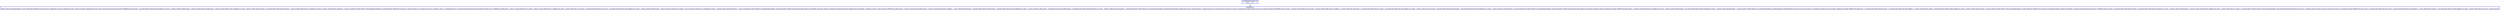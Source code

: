 digraph  g{
node [shape=rectangle, color=black, fontcolor=black, style=bold]
0 [label="LogSkolemFunctionCall
(\"{0}\", \"{1}\")" , color = blue] ; 
1 [label="LogSQLEval 
SELECT tab_645.primaryName, tab_647.character FROM person AS tab_650, casting AS tab_649, casting AS tab_651, title AS tab_648, casting AS tab_647, person AS tab_646, person AS tab_645 WHERE tab_645.nconst = tab_649.nconst AND tab_649.category IN ('actor', 'actress') AND tab_646.nconst = tab_647.nconst AND tab_648.tconst = tab_647.tconst AND tab_647.category IN ('actor', 'actress') AND tab_645.nconst = tab_646.nconst AND tab_650.nconst = tab_651.nconst AND tab_651.category IN ('actor', 'actress') AND tab_647.character = tab_651.character UNION SELECT tab_668.primaryName, tab_669.character FROM title AS tab_670, person AS tab_673, person AS tab_674, casting AS tab_671, casting AS tab_675, casting AS tab_669, person AS tab_668, title AS tab_672 WHERE tab_668.nconst = tab_671.nconst AND tab_672.tconst = tab_671.tconst AND tab_671.category IN ('actor', 'actress') AND tab_673.nconst = tab_669.nconst AND tab_670.tconst = tab_669.tconst AND tab_669.category IN ('actor', 'actress') AND tab_668.nconst = tab_673.nconst AND tab_674.nconst = tab_675.nconst AND tab_675.category IN ('actor', 'actress') AND tab_669.character = tab_675.character UNION SELECT tab_685.primaryName, tab_683.character FROM casting AS tab_683, person AS tab_686, person AS tab_685, casting AS tab_689, person AS tab_688, title AS tab_684, casting AS tab_687, title AS tab_682 WHERE tab_684.tconst = tab_687.tconst AND tab_685.nconst = tab_687.nconst AND tab_687.category = 'actor' AND tab_686.nconst = tab_683.nconst AND tab_682.tconst = tab_683.tconst AND tab_683.category IN ('actor', 'actress') AND tab_685.nconst = tab_686.nconst AND tab_688.nconst = tab_689.nconst AND tab_689.category IN ('actor', 'actress') AND tab_683.character = tab_689.character UNION SELECT tab_635.primaryName, tab_636.character FROM casting AS tab_639, title AS tab_637, casting AS tab_632, title AS tab_633, person AS tab_638, casting AS tab_636, person AS tab_635, person AS tab_634 WHERE tab_633.tconst = tab_632.tconst AND tab_635.nconst = tab_632.nconst AND tab_632.category = 'actress' AND tab_634.nconst = tab_636.nconst AND tab_637.tconst = tab_636.tconst AND tab_636.category IN ('actor', 'actress') AND tab_635.nconst = tab_634.nconst AND tab_638.nconst = tab_639.nconst AND tab_639.category IN ('actor', 'actress') AND tab_636.character = tab_639.character UNION SELECT tab_690.primaryName, tab_693.character FROM casting AS tab_693, person AS tab_690, casting AS tab_691, person AS tab_692 WHERE tab_690.nconst = tab_691.nconst AND tab_691.category IN ('actor', 'actress') AND tab_692.nconst = tab_693.nconst AND tab_693.category IN ('actor', 'actress') AND tab_690.nconst = tab_692.nconst UNION SELECT tab_695.primaryName, tab_698.character FROM person AS tab_695, person AS tab_697, casting AS tab_696, title AS tab_694, casting AS tab_698 WHERE tab_694.tconst = tab_696.tconst AND tab_695.nconst = tab_696.nconst AND tab_696.category = 'actress' AND tab_697.nconst = tab_698.nconst AND tab_698.category IN ('actor', 'actress') AND tab_695.nconst = tab_697.nconst UNION SELECT tab_657.primaryName, tab_661.character FROM title AS tab_659, casting AS tab_661, person AS tab_660, casting AS tab_658, person AS tab_657 WHERE tab_657.nconst = tab_658.nconst AND tab_659.tconst = tab_658.tconst AND tab_658.category IN ('actor', 'actress') AND tab_660.nconst = tab_661.nconst AND tab_661.category IN ('actor', 'actress') AND tab_657.nconst = tab_660.nconst UNION SELECT tab_653.primaryName, tab_656.character FROM person AS tab_653, casting AS tab_654, title AS tab_652, person AS tab_655, casting AS tab_656 WHERE tab_652.tconst = tab_654.tconst AND tab_653.nconst = tab_654.nconst AND tab_654.category = 'actor' AND tab_655.nconst = tab_656.nconst AND tab_656.category IN ('actor', 'actress') AND tab_653.nconst = tab_655.nconst", color = blue] ; 
0 -> 1 ; 
}

